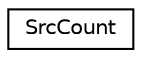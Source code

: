 digraph "Graphical Class Hierarchy"
{
 // LATEX_PDF_SIZE
  edge [fontname="Helvetica",fontsize="10",labelfontname="Helvetica",labelfontsize="10"];
  node [fontname="Helvetica",fontsize="10",shape=record];
  rankdir="LR";
  Node0 [label="SrcCount",height=0.2,width=0.4,color="black", fillcolor="white", style="filled",URL="$structSrcCount.html",tooltip=" "];
}
